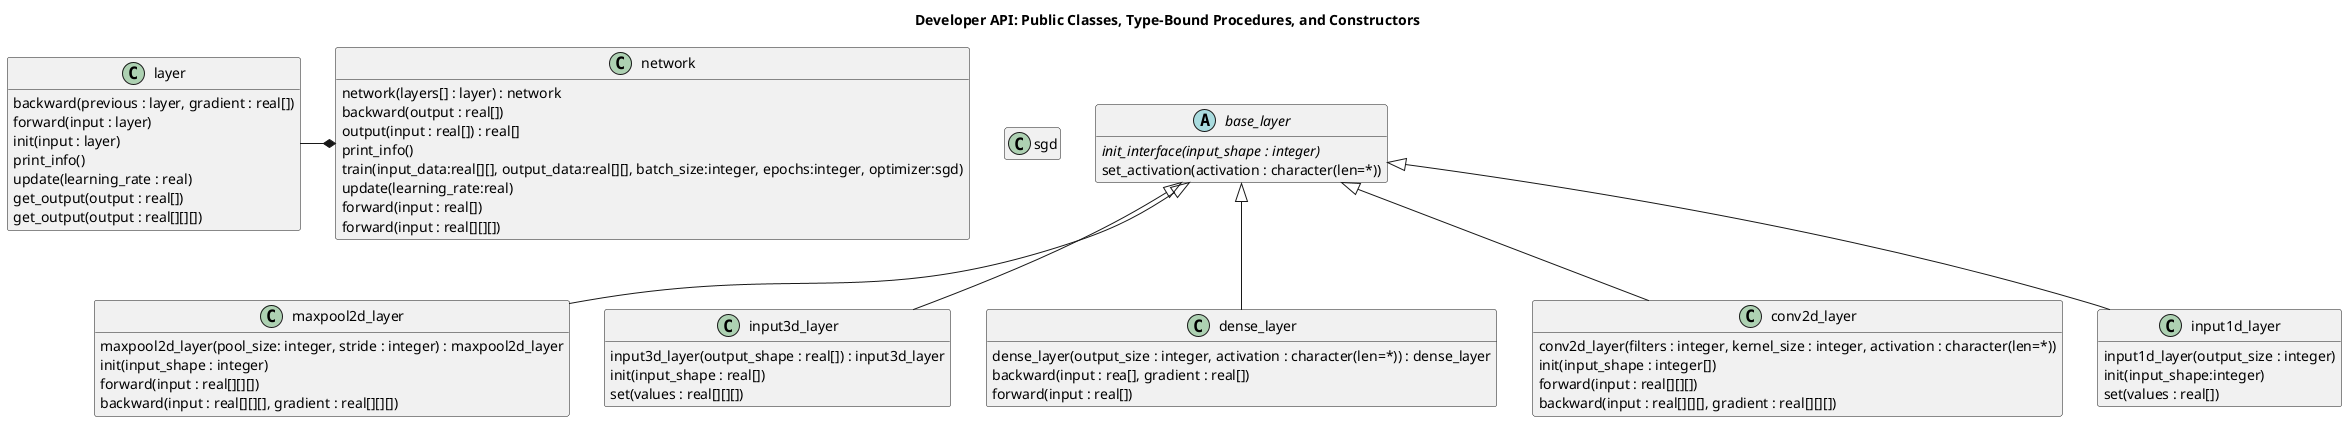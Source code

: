 @startuml

title Developer API: Public Classes, Type-Bound Procedures, and Constructors
hide empty members 

class sgd

abstract class base_layer {
  {abstract} init_interface(input_shape : integer)
  set_activation(activation : character(len=*))
}

class maxpool2d_layer{
  maxpool2d_layer(pool_size: integer, stride : integer) : maxpool2d_layer
  init(input_shape : integer)
  forward(input : real[][][])
  backward(input : real[][][], gradient : real[][][])
}

class input3d_layer{
  input3d_layer(output_shape : real[]) : input3d_layer
  init(input_shape : real[])
  set(values : real[][][])
}

class dense_layer{
  dense_layer(output_size : integer, activation : character(len=*)) : dense_layer
  backward(input : rea[], gradient : real[])
  forward(input : real[])
}

class conv2d_layer{
  conv2d_layer(filters : integer, kernel_size : integer, activation : character(len=*))
  init(input_shape : integer[])
  forward(input : real[][][])
  backward(input : real[][][], gradient : real[][][])
}

class input1d_layer{
  input1d_layer(output_size : integer)
  init(input_shape:integer)
  set(values : real[])
}


class network {
  network(layers[] : layer) : network
  backward(output : real[])
  output(input : real[]) : real[]
  print_info()
  train(input_data:real[][], output_data:real[][], batch_size:integer, epochs:integer, optimizer:sgd)
  update(learning_rate:real)
  forward(input : real[])
  forward(input : real[][][])
}

class layer{
  backward(previous : layer, gradient : real[])
  forward(input : layer)
  init(input : layer)
  print_info()
  update(learning_rate : real)
  get_output(output : real[])
  get_output(output : real[][][])
}

network *-left- layer 

base_layer <|-- maxpool2d_layer
base_layer <|-- input3d_layer
base_layer <|-- dense_layer
base_layer <|-- conv2d_layer
base_layer <|-- input1d_layer

@enduml
